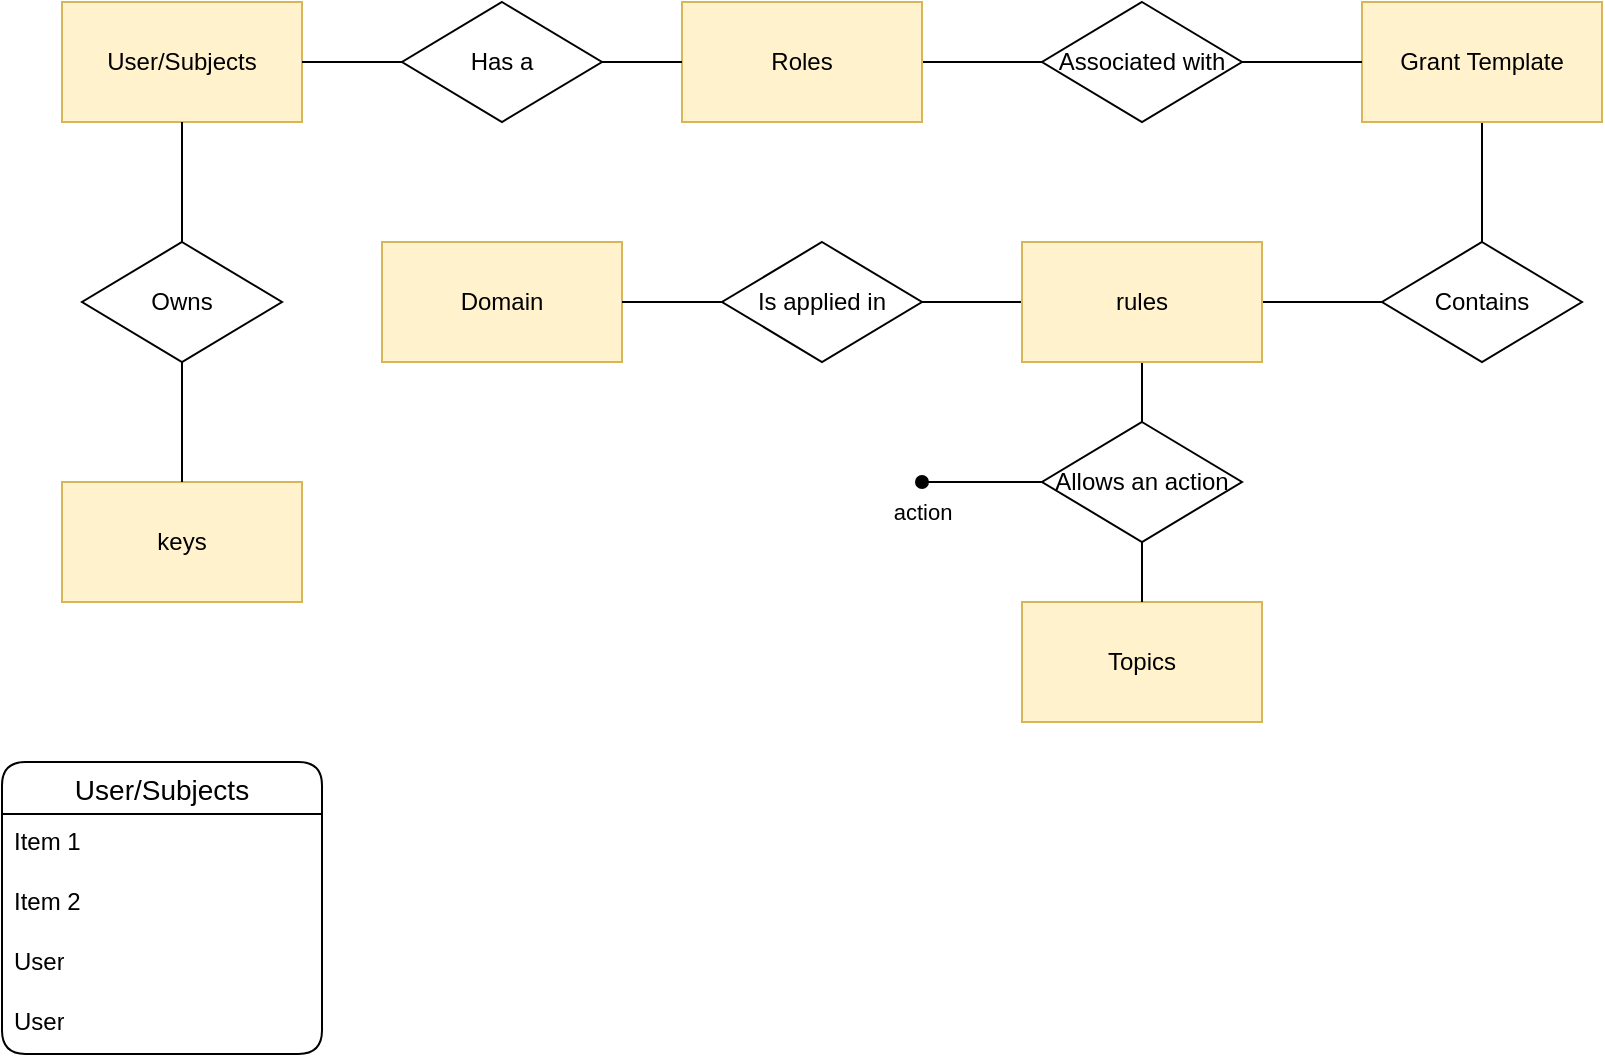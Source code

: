 <mxfile version="28.0.4">
  <diagram name="Página-1" id="D1OPMi6HH4kW0yssrSti">
    <mxGraphModel dx="1072" dy="630" grid="1" gridSize="10" guides="1" tooltips="1" connect="1" arrows="1" fold="1" page="1" pageScale="1" pageWidth="827" pageHeight="1169" math="0" shadow="0">
      <root>
        <mxCell id="0" />
        <mxCell id="1" parent="0" />
        <mxCell id="vwOE9nDR795vpOgheO8--1" value="User/Subjects" style="rounded=0;whiteSpace=wrap;html=1;fillColor=#fff2cc;strokeColor=#d6b656;" parent="1" vertex="1">
          <mxGeometry x="30" y="40" width="120" height="60" as="geometry" />
        </mxCell>
        <mxCell id="vwOE9nDR795vpOgheO8--14" style="edgeStyle=orthogonalEdgeStyle;rounded=0;orthogonalLoop=1;jettySize=auto;html=1;exitX=1;exitY=0.5;exitDx=0;exitDy=0;entryX=0;entryY=0.5;entryDx=0;entryDy=0;endArrow=none;startFill=0;" parent="1" source="vwOE9nDR795vpOgheO8--3" target="vwOE9nDR795vpOgheO8--13" edge="1">
          <mxGeometry relative="1" as="geometry" />
        </mxCell>
        <mxCell id="vwOE9nDR795vpOgheO8--3" value="Roles" style="rounded=0;whiteSpace=wrap;html=1;fillColor=#fff2cc;strokeColor=#d6b656;" parent="1" vertex="1">
          <mxGeometry x="340" y="40" width="120" height="60" as="geometry" />
        </mxCell>
        <mxCell id="vwOE9nDR795vpOgheO8--10" style="edgeStyle=orthogonalEdgeStyle;rounded=0;orthogonalLoop=1;jettySize=auto;html=1;entryX=0;entryY=0.5;entryDx=0;entryDy=0;endArrow=none;startFill=0;" parent="1" source="vwOE9nDR795vpOgheO8--6" target="vwOE9nDR795vpOgheO8--3" edge="1">
          <mxGeometry relative="1" as="geometry" />
        </mxCell>
        <mxCell id="vwOE9nDR795vpOgheO8--12" style="edgeStyle=orthogonalEdgeStyle;rounded=0;orthogonalLoop=1;jettySize=auto;html=1;entryX=1;entryY=0.5;entryDx=0;entryDy=0;endArrow=none;startFill=0;" parent="1" source="vwOE9nDR795vpOgheO8--6" target="vwOE9nDR795vpOgheO8--1" edge="1">
          <mxGeometry relative="1" as="geometry" />
        </mxCell>
        <mxCell id="vwOE9nDR795vpOgheO8--6" value="Has a" style="rhombus;whiteSpace=wrap;html=1;" parent="1" vertex="1">
          <mxGeometry x="200" y="40" width="100" height="60" as="geometry" />
        </mxCell>
        <mxCell id="vwOE9nDR795vpOgheO8--20" style="edgeStyle=orthogonalEdgeStyle;rounded=0;orthogonalLoop=1;jettySize=auto;html=1;exitX=0.5;exitY=1;exitDx=0;exitDy=0;entryX=0.5;entryY=0;entryDx=0;entryDy=0;endArrow=none;startFill=0;" parent="1" source="vwOE9nDR795vpOgheO8--11" target="vwOE9nDR795vpOgheO8--16" edge="1">
          <mxGeometry relative="1" as="geometry" />
        </mxCell>
        <mxCell id="vwOE9nDR795vpOgheO8--11" value="Grant Template" style="rounded=0;whiteSpace=wrap;html=1;fillColor=#fff2cc;strokeColor=#d6b656;" parent="1" vertex="1">
          <mxGeometry x="680" y="40" width="120" height="60" as="geometry" />
        </mxCell>
        <mxCell id="vwOE9nDR795vpOgheO8--15" style="edgeStyle=orthogonalEdgeStyle;rounded=0;orthogonalLoop=1;jettySize=auto;html=1;exitX=1;exitY=0.5;exitDx=0;exitDy=0;entryX=0;entryY=0.5;entryDx=0;entryDy=0;endArrow=none;startFill=0;" parent="1" source="vwOE9nDR795vpOgheO8--13" target="vwOE9nDR795vpOgheO8--11" edge="1">
          <mxGeometry relative="1" as="geometry" />
        </mxCell>
        <mxCell id="vwOE9nDR795vpOgheO8--13" value="&lt;p&gt;Associated with&lt;/p&gt;" style="rhombus;whiteSpace=wrap;html=1;" parent="1" vertex="1">
          <mxGeometry x="520" y="40" width="100" height="60" as="geometry" />
        </mxCell>
        <mxCell id="vwOE9nDR795vpOgheO8--19" style="edgeStyle=orthogonalEdgeStyle;rounded=0;orthogonalLoop=1;jettySize=auto;html=1;exitX=0;exitY=0.5;exitDx=0;exitDy=0;endArrow=none;startFill=0;" parent="1" source="vwOE9nDR795vpOgheO8--16" target="vwOE9nDR795vpOgheO8--17" edge="1">
          <mxGeometry relative="1" as="geometry" />
        </mxCell>
        <mxCell id="vwOE9nDR795vpOgheO8--16" value="&lt;p&gt;Contains&lt;/p&gt;" style="rhombus;whiteSpace=wrap;html=1;" parent="1" vertex="1">
          <mxGeometry x="690" y="160" width="100" height="60" as="geometry" />
        </mxCell>
        <mxCell id="vwOE9nDR795vpOgheO8--23" style="edgeStyle=orthogonalEdgeStyle;rounded=0;orthogonalLoop=1;jettySize=auto;html=1;exitX=0;exitY=0.5;exitDx=0;exitDy=0;entryX=1;entryY=0.5;entryDx=0;entryDy=0;endArrow=none;startFill=0;" parent="1" source="vwOE9nDR795vpOgheO8--17" target="vwOE9nDR795vpOgheO8--22" edge="1">
          <mxGeometry relative="1" as="geometry" />
        </mxCell>
        <mxCell id="K0WJpH470ZtQ2wkpBAlr-7" style="edgeStyle=orthogonalEdgeStyle;rounded=0;orthogonalLoop=1;jettySize=auto;html=1;exitX=0.5;exitY=1;exitDx=0;exitDy=0;entryX=0.5;entryY=0;entryDx=0;entryDy=0;endArrow=none;startFill=0;" parent="1" source="vwOE9nDR795vpOgheO8--17" target="K0WJpH470ZtQ2wkpBAlr-3" edge="1">
          <mxGeometry relative="1" as="geometry" />
        </mxCell>
        <mxCell id="vwOE9nDR795vpOgheO8--17" value="rules" style="rounded=0;whiteSpace=wrap;html=1;fillColor=#fff2cc;strokeColor=#d6b656;" parent="1" vertex="1">
          <mxGeometry x="510" y="160" width="120" height="60" as="geometry" />
        </mxCell>
        <mxCell id="vwOE9nDR795vpOgheO8--21" value="Domain" style="rounded=0;whiteSpace=wrap;html=1;fillColor=#fff2cc;strokeColor=#d6b656;" parent="1" vertex="1">
          <mxGeometry x="190" y="160" width="120" height="60" as="geometry" />
        </mxCell>
        <mxCell id="K0WJpH470ZtQ2wkpBAlr-2" style="edgeStyle=orthogonalEdgeStyle;rounded=0;orthogonalLoop=1;jettySize=auto;html=1;entryX=1;entryY=0.5;entryDx=0;entryDy=0;endArrow=none;startFill=0;" parent="1" source="vwOE9nDR795vpOgheO8--22" target="vwOE9nDR795vpOgheO8--21" edge="1">
          <mxGeometry relative="1" as="geometry" />
        </mxCell>
        <mxCell id="vwOE9nDR795vpOgheO8--22" value="&lt;p&gt;Is applied in&lt;/p&gt;" style="rhombus;whiteSpace=wrap;html=1;" parent="1" vertex="1">
          <mxGeometry x="360" y="160" width="100" height="60" as="geometry" />
        </mxCell>
        <mxCell id="vwOE9nDR795vpOgheO8--34" value="Topics" style="rounded=0;whiteSpace=wrap;html=1;fillColor=#fff2cc;strokeColor=#d6b656;" parent="1" vertex="1">
          <mxGeometry x="510" y="340" width="120" height="60" as="geometry" />
        </mxCell>
        <mxCell id="vwOE9nDR795vpOgheO8--41" value="User/Subjects" style="swimlane;fontStyle=0;childLayout=stackLayout;horizontal=1;startSize=26;horizontalStack=0;resizeParent=1;resizeParentMax=0;resizeLast=0;collapsible=1;marginBottom=0;align=center;fontSize=14;rounded=1;" parent="1" vertex="1">
          <mxGeometry y="420" width="160" height="146" as="geometry">
            <mxRectangle x="-110" y="400" width="130" height="30" as="alternateBounds" />
          </mxGeometry>
        </mxCell>
        <mxCell id="vwOE9nDR795vpOgheO8--42" value="Item 1" style="text;strokeColor=none;fillColor=none;spacingLeft=4;spacingRight=4;overflow=hidden;rotatable=0;points=[[0,0.5],[1,0.5]];portConstraint=eastwest;fontSize=12;whiteSpace=wrap;html=1;" parent="vwOE9nDR795vpOgheO8--41" vertex="1">
          <mxGeometry y="26" width="160" height="30" as="geometry" />
        </mxCell>
        <mxCell id="vwOE9nDR795vpOgheO8--43" value="Item 2" style="text;strokeColor=none;fillColor=none;spacingLeft=4;spacingRight=4;overflow=hidden;rotatable=0;points=[[0,0.5],[1,0.5]];portConstraint=eastwest;fontSize=12;whiteSpace=wrap;html=1;" parent="vwOE9nDR795vpOgheO8--41" vertex="1">
          <mxGeometry y="56" width="160" height="30" as="geometry" />
        </mxCell>
        <mxCell id="vwOE9nDR795vpOgheO8--44" value="User" style="text;strokeColor=none;fillColor=none;spacingLeft=4;spacingRight=4;overflow=hidden;rotatable=0;points=[[0,0.5],[1,0.5]];portConstraint=eastwest;fontSize=12;whiteSpace=wrap;html=1;" parent="vwOE9nDR795vpOgheO8--41" vertex="1">
          <mxGeometry y="86" width="160" height="30" as="geometry" />
        </mxCell>
        <mxCell id="vwOE9nDR795vpOgheO8--46" value="User" style="text;strokeColor=none;fillColor=none;spacingLeft=4;spacingRight=4;overflow=hidden;rotatable=0;points=[[0,0.5],[1,0.5]];portConstraint=eastwest;fontSize=12;whiteSpace=wrap;html=1;" parent="vwOE9nDR795vpOgheO8--41" vertex="1">
          <mxGeometry y="116" width="160" height="30" as="geometry" />
        </mxCell>
        <mxCell id="K0WJpH470ZtQ2wkpBAlr-5" style="edgeStyle=orthogonalEdgeStyle;rounded=0;orthogonalLoop=1;jettySize=auto;html=1;exitX=0;exitY=0.5;exitDx=0;exitDy=0;endArrow=oval;endFill=1;" parent="1" source="K0WJpH470ZtQ2wkpBAlr-3" edge="1">
          <mxGeometry relative="1" as="geometry">
            <mxPoint x="460" y="280" as="targetPoint" />
          </mxGeometry>
        </mxCell>
        <mxCell id="K0WJpH470ZtQ2wkpBAlr-6" value="action" style="edgeLabel;html=1;align=center;verticalAlign=middle;resizable=0;points=[];" parent="K0WJpH470ZtQ2wkpBAlr-5" vertex="1" connectable="0">
          <mxGeometry x="1" y="-3" relative="1" as="geometry">
            <mxPoint y="18" as="offset" />
          </mxGeometry>
        </mxCell>
        <mxCell id="K0WJpH470ZtQ2wkpBAlr-8" style="edgeStyle=orthogonalEdgeStyle;rounded=0;orthogonalLoop=1;jettySize=auto;html=1;entryX=0.5;entryY=0;entryDx=0;entryDy=0;endArrow=none;startFill=0;" parent="1" source="K0WJpH470ZtQ2wkpBAlr-3" target="vwOE9nDR795vpOgheO8--34" edge="1">
          <mxGeometry relative="1" as="geometry" />
        </mxCell>
        <mxCell id="K0WJpH470ZtQ2wkpBAlr-3" value="Allows an action" style="rhombus;whiteSpace=wrap;html=1;" parent="1" vertex="1">
          <mxGeometry x="520" y="250" width="100" height="60" as="geometry" />
        </mxCell>
        <mxCell id="tw8BfVQ1Kqge1UPEFzsl-1" value="keys" style="rounded=0;whiteSpace=wrap;html=1;fillColor=#fff2cc;strokeColor=#d6b656;" parent="1" vertex="1">
          <mxGeometry x="30" y="280" width="120" height="60" as="geometry" />
        </mxCell>
        <mxCell id="tw8BfVQ1Kqge1UPEFzsl-2" value="&lt;p&gt;Owns&lt;/p&gt;" style="rhombus;whiteSpace=wrap;html=1;" parent="1" vertex="1">
          <mxGeometry x="40" y="160" width="100" height="60" as="geometry" />
        </mxCell>
        <mxCell id="tw8BfVQ1Kqge1UPEFzsl-3" style="edgeStyle=orthogonalEdgeStyle;rounded=0;orthogonalLoop=1;jettySize=auto;html=1;entryX=0.5;entryY=1;entryDx=0;entryDy=0;endArrow=none;startFill=0;exitX=0.5;exitY=0;exitDx=0;exitDy=0;" parent="1" source="tw8BfVQ1Kqge1UPEFzsl-2" target="vwOE9nDR795vpOgheO8--1" edge="1">
          <mxGeometry relative="1" as="geometry">
            <mxPoint x="130" y="100" as="sourcePoint" />
            <mxPoint x="80" y="100" as="targetPoint" />
          </mxGeometry>
        </mxCell>
        <mxCell id="tw8BfVQ1Kqge1UPEFzsl-4" style="edgeStyle=orthogonalEdgeStyle;rounded=0;orthogonalLoop=1;jettySize=auto;html=1;entryX=0.5;entryY=1;entryDx=0;entryDy=0;endArrow=none;startFill=0;exitX=0.5;exitY=0;exitDx=0;exitDy=0;" parent="1" source="tw8BfVQ1Kqge1UPEFzsl-1" target="tw8BfVQ1Kqge1UPEFzsl-2" edge="1">
          <mxGeometry relative="1" as="geometry">
            <mxPoint x="-30" y="230" as="sourcePoint" />
            <mxPoint x="-30" y="170" as="targetPoint" />
          </mxGeometry>
        </mxCell>
      </root>
    </mxGraphModel>
  </diagram>
</mxfile>

